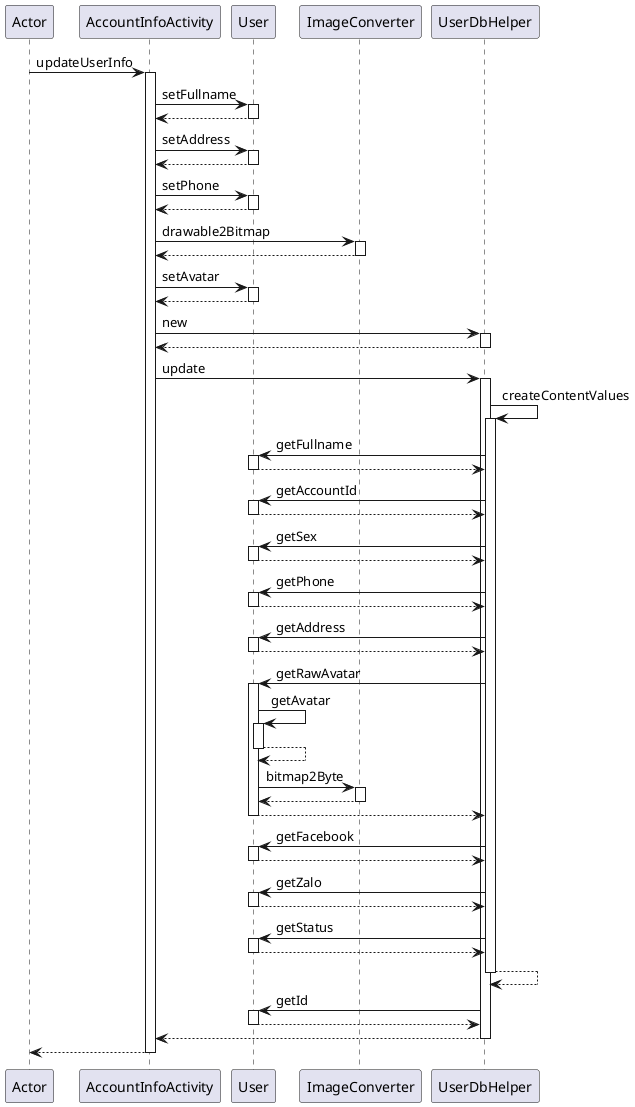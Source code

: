 @startuml
participant Actor
Actor -> AccountInfoActivity : updateUserInfo
activate AccountInfoActivity
AccountInfoActivity -> User : setFullname
activate User
User --> AccountInfoActivity
deactivate User
AccountInfoActivity -> User : setAddress
activate User
User --> AccountInfoActivity
deactivate User
AccountInfoActivity -> User : setPhone
activate User
User --> AccountInfoActivity
deactivate User
AccountInfoActivity -> ImageConverter : drawable2Bitmap
activate ImageConverter
ImageConverter --> AccountInfoActivity
deactivate ImageConverter
AccountInfoActivity -> User : setAvatar
activate User
User --> AccountInfoActivity
deactivate User
AccountInfoActivity -> UserDbHelper : new
activate UserDbHelper
UserDbHelper --> AccountInfoActivity
deactivate UserDbHelper
AccountInfoActivity -> UserDbHelper : update
activate UserDbHelper
UserDbHelper -> UserDbHelper : createContentValues
activate UserDbHelper
UserDbHelper -> User : getFullname
activate User
User --> UserDbHelper
deactivate User
UserDbHelper -> User : getAccountId
activate User
User --> UserDbHelper
deactivate User
UserDbHelper -> User : getSex
activate User
User --> UserDbHelper
deactivate User
UserDbHelper -> User : getPhone
activate User
User --> UserDbHelper
deactivate User
UserDbHelper -> User : getAddress
activate User
User --> UserDbHelper
deactivate User
UserDbHelper -> User : getRawAvatar
activate User
User -> User : getAvatar
activate User
User --> User
deactivate User
User -> ImageConverter : bitmap2Byte
activate ImageConverter
ImageConverter --> User
deactivate ImageConverter
User --> UserDbHelper
deactivate User
UserDbHelper -> User : getFacebook
activate User
User --> UserDbHelper
deactivate User
UserDbHelper -> User : getZalo
activate User
User --> UserDbHelper
deactivate User
UserDbHelper -> User : getStatus
activate User
User --> UserDbHelper
deactivate User
UserDbHelper --> UserDbHelper
deactivate UserDbHelper
UserDbHelper -> User : getId
activate User
User --> UserDbHelper
deactivate User
UserDbHelper --> AccountInfoActivity
deactivate UserDbHelper
return
@enduml